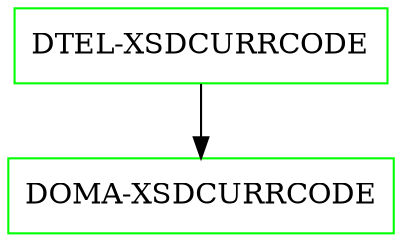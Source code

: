 digraph G {
  "DTEL-XSDCURRCODE" [shape=box,color=green];
  "DOMA-XSDCURRCODE" [shape=box,color=green,URL="./DOMA_XSDCURRCODE.html"];
  "DTEL-XSDCURRCODE" -> "DOMA-XSDCURRCODE";
}

